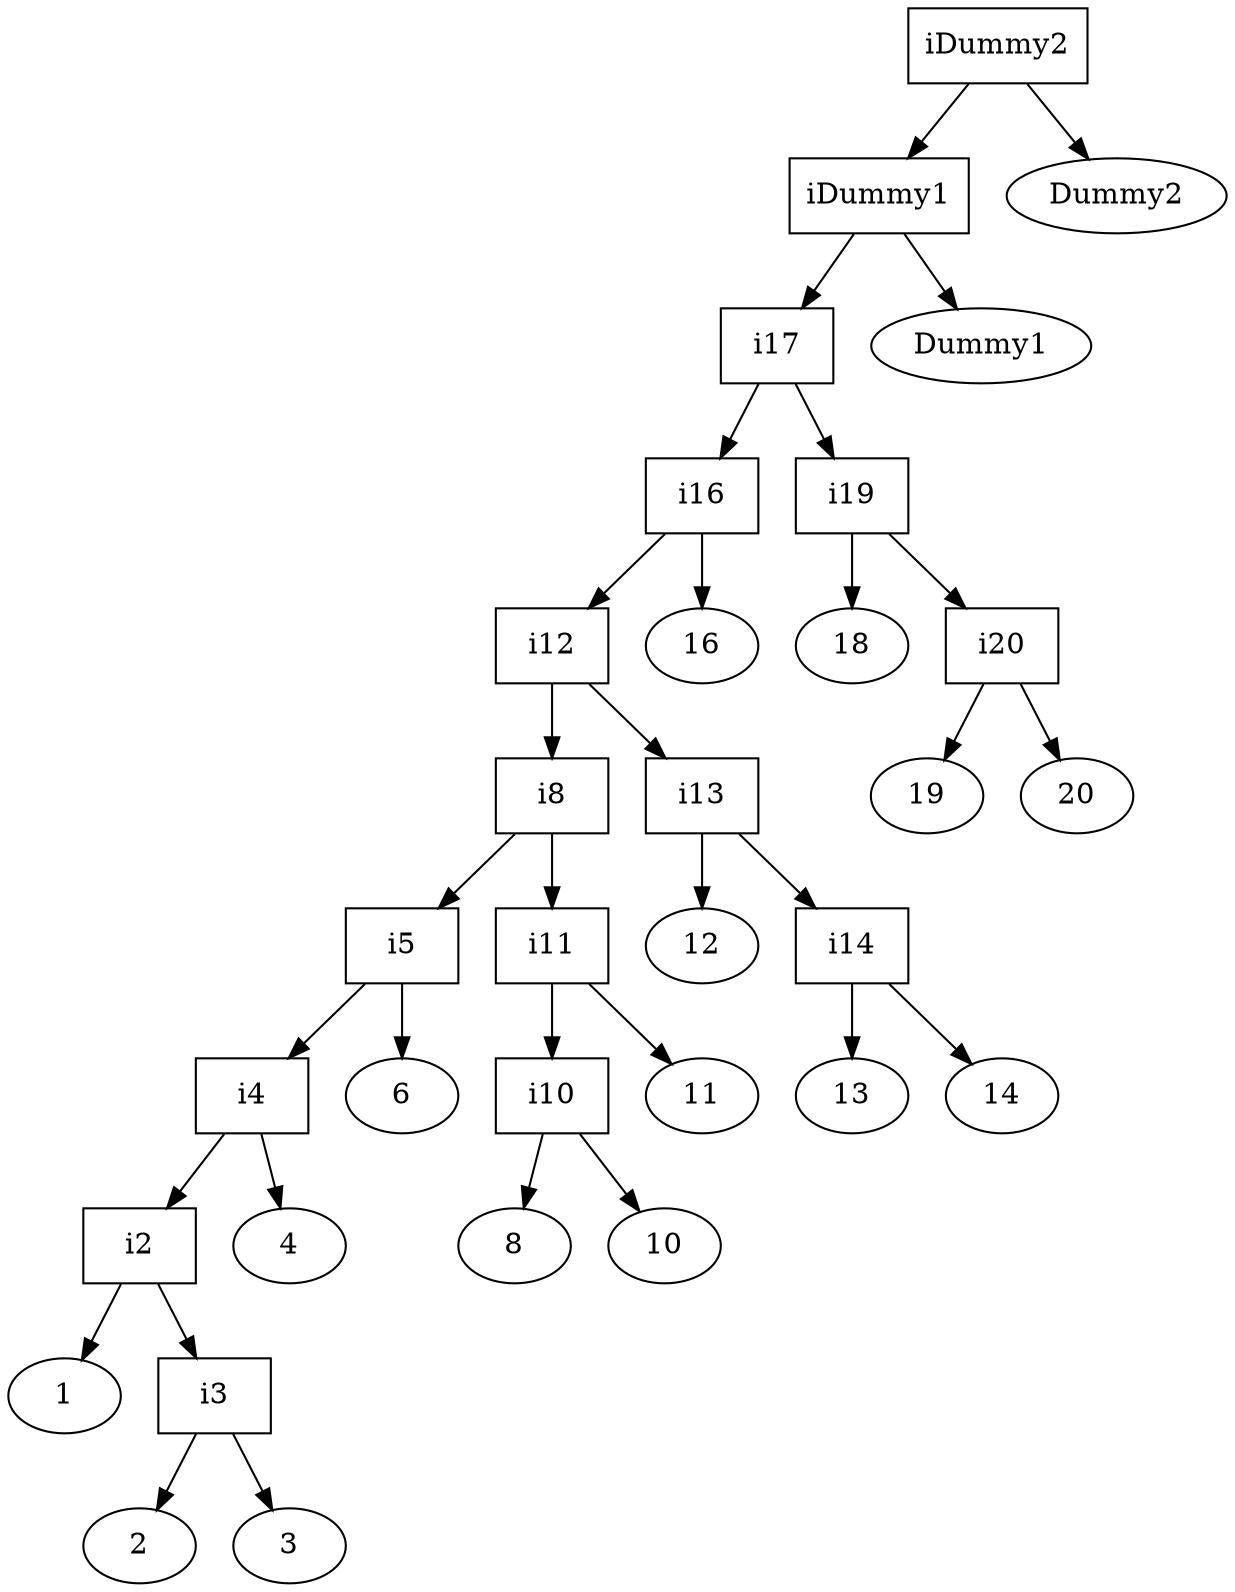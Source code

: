 digraph BST {
iDummy2 [shape=box];
iDummy2 -> iDummy1;
iDummy2 -> Dummy2;
iDummy1 [shape=box];
iDummy1 -> i17;
iDummy1 -> Dummy1;
i17 [shape=box];
i17 -> i16;
i17 -> i19;
i16 [shape=box];
i16 -> i12;
i16 -> 16;
i19 [shape=box];
i19 -> 18;
i19 -> i20;
i12 [shape=box];
i12 -> i8;
i12 -> i13;
i20 [shape=box];
i20 -> 19;
i20 -> 20;
i8 [shape=box];
i8 -> i5;
i8 -> i11;
i13 [shape=box];
i13 -> 12;
i13 -> i14;
i5 [shape=box];
i5 -> i4;
i5 -> 6;
i11 [shape=box];
i11 -> i10;
i11 -> 11;
i14 [shape=box];
i14 -> 13;
i14 -> 14;
i4 [shape=box];
i4 -> i2;
i4 -> 4;
i10 [shape=box];
i10 -> 8;
i10 -> 10;
i2 [shape=box];
i2 -> 1;
i2 -> i3;
i3 [shape=box];
i3 -> 2;
i3 -> 3;
}
